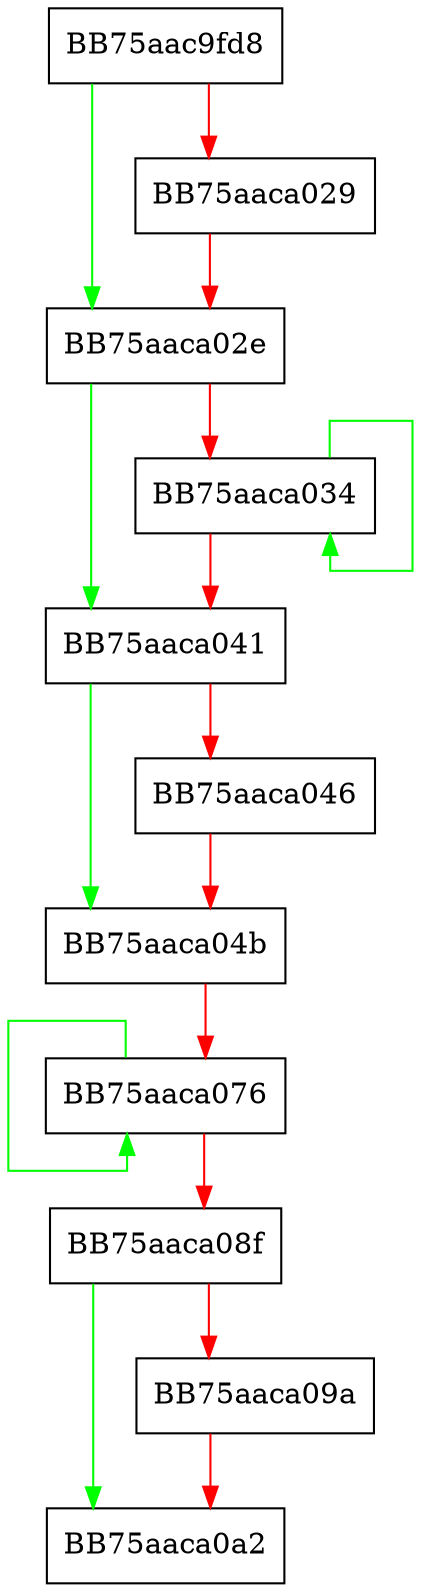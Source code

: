 digraph decode {
  node [shape="box"];
  graph [splines=ortho];
  BB75aac9fd8 -> BB75aaca02e [color="green"];
  BB75aac9fd8 -> BB75aaca029 [color="red"];
  BB75aaca029 -> BB75aaca02e [color="red"];
  BB75aaca02e -> BB75aaca041 [color="green"];
  BB75aaca02e -> BB75aaca034 [color="red"];
  BB75aaca034 -> BB75aaca034 [color="green"];
  BB75aaca034 -> BB75aaca041 [color="red"];
  BB75aaca041 -> BB75aaca04b [color="green"];
  BB75aaca041 -> BB75aaca046 [color="red"];
  BB75aaca046 -> BB75aaca04b [color="red"];
  BB75aaca04b -> BB75aaca076 [color="red"];
  BB75aaca076 -> BB75aaca076 [color="green"];
  BB75aaca076 -> BB75aaca08f [color="red"];
  BB75aaca08f -> BB75aaca0a2 [color="green"];
  BB75aaca08f -> BB75aaca09a [color="red"];
  BB75aaca09a -> BB75aaca0a2 [color="red"];
}